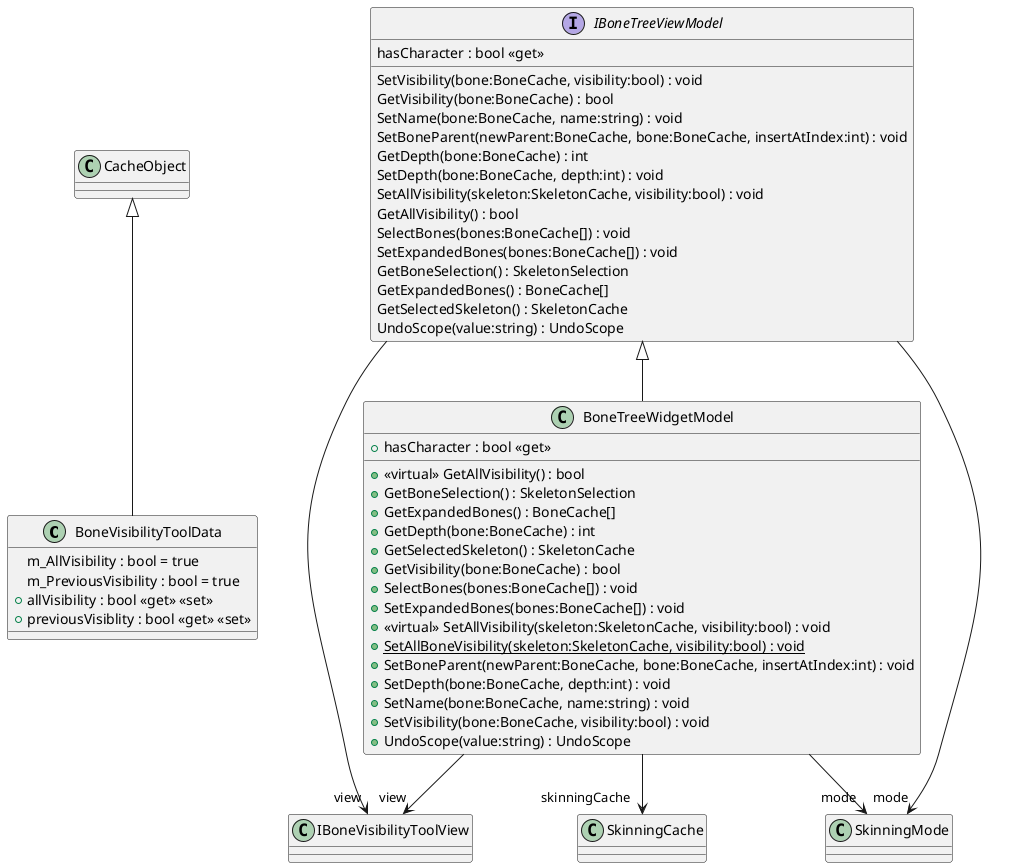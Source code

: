 @startuml
class BoneVisibilityToolData {
    m_AllVisibility : bool = true
    m_PreviousVisibility : bool = true
    + allVisibility : bool <<get>> <<set>>
    + previousVisiblity : bool <<get>> <<set>>
}
class BoneTreeWidgetModel {
    + <<virtual>> GetAllVisibility() : bool
    + GetBoneSelection() : SkeletonSelection
    + GetExpandedBones() : BoneCache[]
    + GetDepth(bone:BoneCache) : int
    + GetSelectedSkeleton() : SkeletonCache
    + GetVisibility(bone:BoneCache) : bool
    + SelectBones(bones:BoneCache[]) : void
    + SetExpandedBones(bones:BoneCache[]) : void
    + <<virtual>> SetAllVisibility(skeleton:SkeletonCache, visibility:bool) : void
    + {static} SetAllBoneVisibility(skeleton:SkeletonCache, visibility:bool) : void
    + SetBoneParent(newParent:BoneCache, bone:BoneCache, insertAtIndex:int) : void
    + SetDepth(bone:BoneCache, depth:int) : void
    + SetName(bone:BoneCache, name:string) : void
    + SetVisibility(bone:BoneCache, visibility:bool) : void
    + UndoScope(value:string) : UndoScope
    + hasCharacter : bool <<get>>
}
interface IBoneTreeViewModel {
    SetVisibility(bone:BoneCache, visibility:bool) : void
    GetVisibility(bone:BoneCache) : bool
    SetName(bone:BoneCache, name:string) : void
    SetBoneParent(newParent:BoneCache, bone:BoneCache, insertAtIndex:int) : void
    GetDepth(bone:BoneCache) : int
    SetDepth(bone:BoneCache, depth:int) : void
    SetAllVisibility(skeleton:SkeletonCache, visibility:bool) : void
    GetAllVisibility() : bool
    SelectBones(bones:BoneCache[]) : void
    SetExpandedBones(bones:BoneCache[]) : void
    GetBoneSelection() : SkeletonSelection
    GetExpandedBones() : BoneCache[]
    GetSelectedSkeleton() : SkeletonCache
    hasCharacter : bool <<get>>
    UndoScope(value:string) : UndoScope
}
CacheObject <|-- BoneVisibilityToolData
IBoneTreeViewModel <|-- BoneTreeWidgetModel
BoneTreeWidgetModel --> "skinningCache" SkinningCache
BoneTreeWidgetModel --> "view" IBoneVisibilityToolView
BoneTreeWidgetModel --> "mode" SkinningMode
IBoneTreeViewModel --> "view" IBoneVisibilityToolView
IBoneTreeViewModel --> "mode" SkinningMode
@enduml
